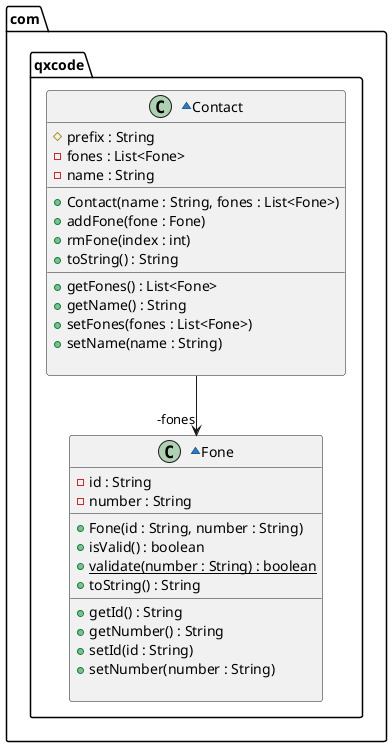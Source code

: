@startuml
package com.qxcode {
  ~class Contact {
    # prefix : String
    - fones : List<Fone>
    - name : String
    __
    + Contact(name : String, fones : List<Fone>)
    + addFone(fone : Fone)
    + rmFone(index : int)
    + toString() : String
    __
    + getFones() : List<Fone>
    + getName() : String
    + setFones(fones : List<Fone>)
    + setName(name : String)

  }
  ~class Fone {
    - id : String
    - number : String
    __
    + Fone(id : String, number : String)
    + isValid() : boolean
    + validate(number : String) : boolean {static}
    + toString() : String
    __
    + getId() : String
    + getNumber() : String
    + setId(id : String)
    + setNumber(number : String)

  }
}
Contact -->  "-fones" Fone
@enduml